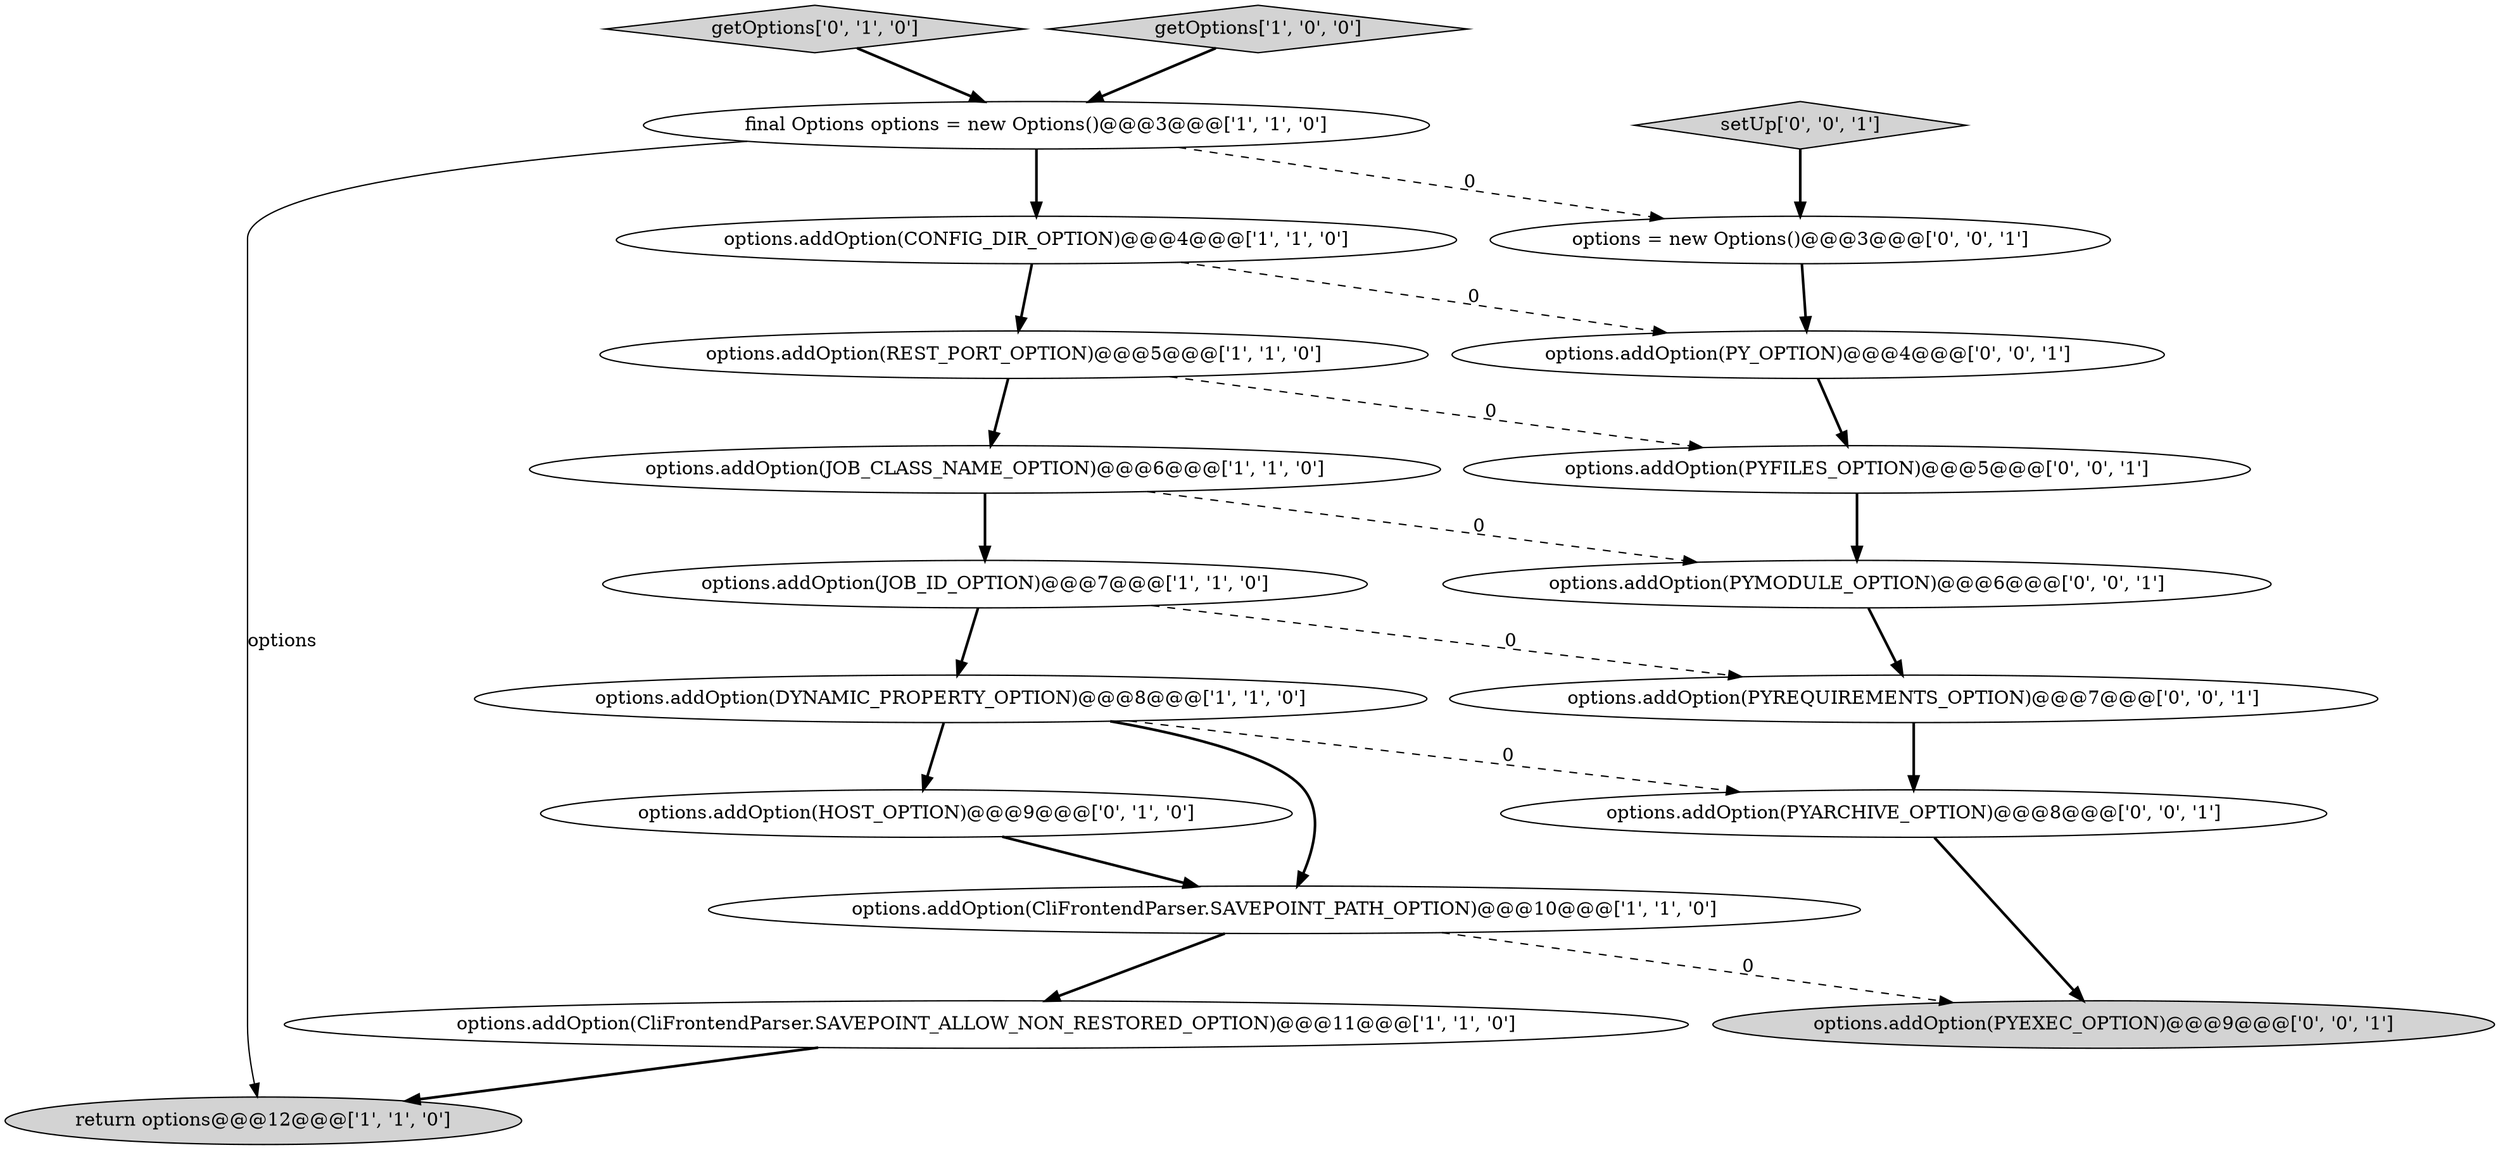digraph {
3 [style = filled, label = "return options@@@12@@@['1', '1', '0']", fillcolor = lightgray, shape = ellipse image = "AAA0AAABBB1BBB"];
11 [style = filled, label = "options.addOption(HOST_OPTION)@@@9@@@['0', '1', '0']", fillcolor = white, shape = ellipse image = "AAA1AAABBB2BBB"];
2 [style = filled, label = "options.addOption(CliFrontendParser.SAVEPOINT_PATH_OPTION)@@@10@@@['1', '1', '0']", fillcolor = white, shape = ellipse image = "AAA0AAABBB1BBB"];
13 [style = filled, label = "options.addOption(PYEXEC_OPTION)@@@9@@@['0', '0', '1']", fillcolor = lightgray, shape = ellipse image = "AAA0AAABBB3BBB"];
14 [style = filled, label = "options = new Options()@@@3@@@['0', '0', '1']", fillcolor = white, shape = ellipse image = "AAA0AAABBB3BBB"];
15 [style = filled, label = "setUp['0', '0', '1']", fillcolor = lightgray, shape = diamond image = "AAA0AAABBB3BBB"];
18 [style = filled, label = "options.addOption(PYMODULE_OPTION)@@@6@@@['0', '0', '1']", fillcolor = white, shape = ellipse image = "AAA0AAABBB3BBB"];
6 [style = filled, label = "options.addOption(DYNAMIC_PROPERTY_OPTION)@@@8@@@['1', '1', '0']", fillcolor = white, shape = ellipse image = "AAA0AAABBB1BBB"];
19 [style = filled, label = "options.addOption(PYREQUIREMENTS_OPTION)@@@7@@@['0', '0', '1']", fillcolor = white, shape = ellipse image = "AAA0AAABBB3BBB"];
10 [style = filled, label = "getOptions['0', '1', '0']", fillcolor = lightgray, shape = diamond image = "AAA0AAABBB2BBB"];
5 [style = filled, label = "options.addOption(CONFIG_DIR_OPTION)@@@4@@@['1', '1', '0']", fillcolor = white, shape = ellipse image = "AAA0AAABBB1BBB"];
8 [style = filled, label = "final Options options = new Options()@@@3@@@['1', '1', '0']", fillcolor = white, shape = ellipse image = "AAA0AAABBB1BBB"];
7 [style = filled, label = "options.addOption(JOB_CLASS_NAME_OPTION)@@@6@@@['1', '1', '0']", fillcolor = white, shape = ellipse image = "AAA0AAABBB1BBB"];
9 [style = filled, label = "options.addOption(REST_PORT_OPTION)@@@5@@@['1', '1', '0']", fillcolor = white, shape = ellipse image = "AAA0AAABBB1BBB"];
12 [style = filled, label = "options.addOption(PY_OPTION)@@@4@@@['0', '0', '1']", fillcolor = white, shape = ellipse image = "AAA0AAABBB3BBB"];
17 [style = filled, label = "options.addOption(PYFILES_OPTION)@@@5@@@['0', '0', '1']", fillcolor = white, shape = ellipse image = "AAA0AAABBB3BBB"];
16 [style = filled, label = "options.addOption(PYARCHIVE_OPTION)@@@8@@@['0', '0', '1']", fillcolor = white, shape = ellipse image = "AAA0AAABBB3BBB"];
4 [style = filled, label = "getOptions['1', '0', '0']", fillcolor = lightgray, shape = diamond image = "AAA0AAABBB1BBB"];
1 [style = filled, label = "options.addOption(CliFrontendParser.SAVEPOINT_ALLOW_NON_RESTORED_OPTION)@@@11@@@['1', '1', '0']", fillcolor = white, shape = ellipse image = "AAA0AAABBB1BBB"];
0 [style = filled, label = "options.addOption(JOB_ID_OPTION)@@@7@@@['1', '1', '0']", fillcolor = white, shape = ellipse image = "AAA0AAABBB1BBB"];
0->6 [style = bold, label=""];
0->19 [style = dashed, label="0"];
8->14 [style = dashed, label="0"];
8->3 [style = solid, label="options"];
8->5 [style = bold, label=""];
6->11 [style = bold, label=""];
10->8 [style = bold, label=""];
9->17 [style = dashed, label="0"];
14->12 [style = bold, label=""];
4->8 [style = bold, label=""];
5->9 [style = bold, label=""];
16->13 [style = bold, label=""];
11->2 [style = bold, label=""];
6->2 [style = bold, label=""];
9->7 [style = bold, label=""];
19->16 [style = bold, label=""];
1->3 [style = bold, label=""];
12->17 [style = bold, label=""];
18->19 [style = bold, label=""];
15->14 [style = bold, label=""];
7->0 [style = bold, label=""];
2->1 [style = bold, label=""];
6->16 [style = dashed, label="0"];
5->12 [style = dashed, label="0"];
2->13 [style = dashed, label="0"];
7->18 [style = dashed, label="0"];
17->18 [style = bold, label=""];
}
